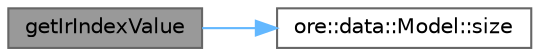 digraph "getIrIndexValue"
{
 // INTERACTIVE_SVG=YES
 // LATEX_PDF_SIZE
  bgcolor="transparent";
  edge [fontname=Helvetica,fontsize=10,labelfontname=Helvetica,labelfontsize=10];
  node [fontname=Helvetica,fontsize=10,shape=box,height=0.2,width=0.4];
  rankdir="LR";
  Node1 [label="getIrIndexValue",height=0.2,width=0.4,color="gray40", fillcolor="grey60", style="filled", fontcolor="black",tooltip=" "];
  Node1 -> Node2 [color="steelblue1",style="solid"];
  Node2 [label="ore::data::Model::size",height=0.2,width=0.4,color="grey40", fillcolor="white", style="filled",URL="$classore_1_1data_1_1_model.html#a9edcd102946c4e3bd0bcdba2fc64e397",tooltip=" "];
}
